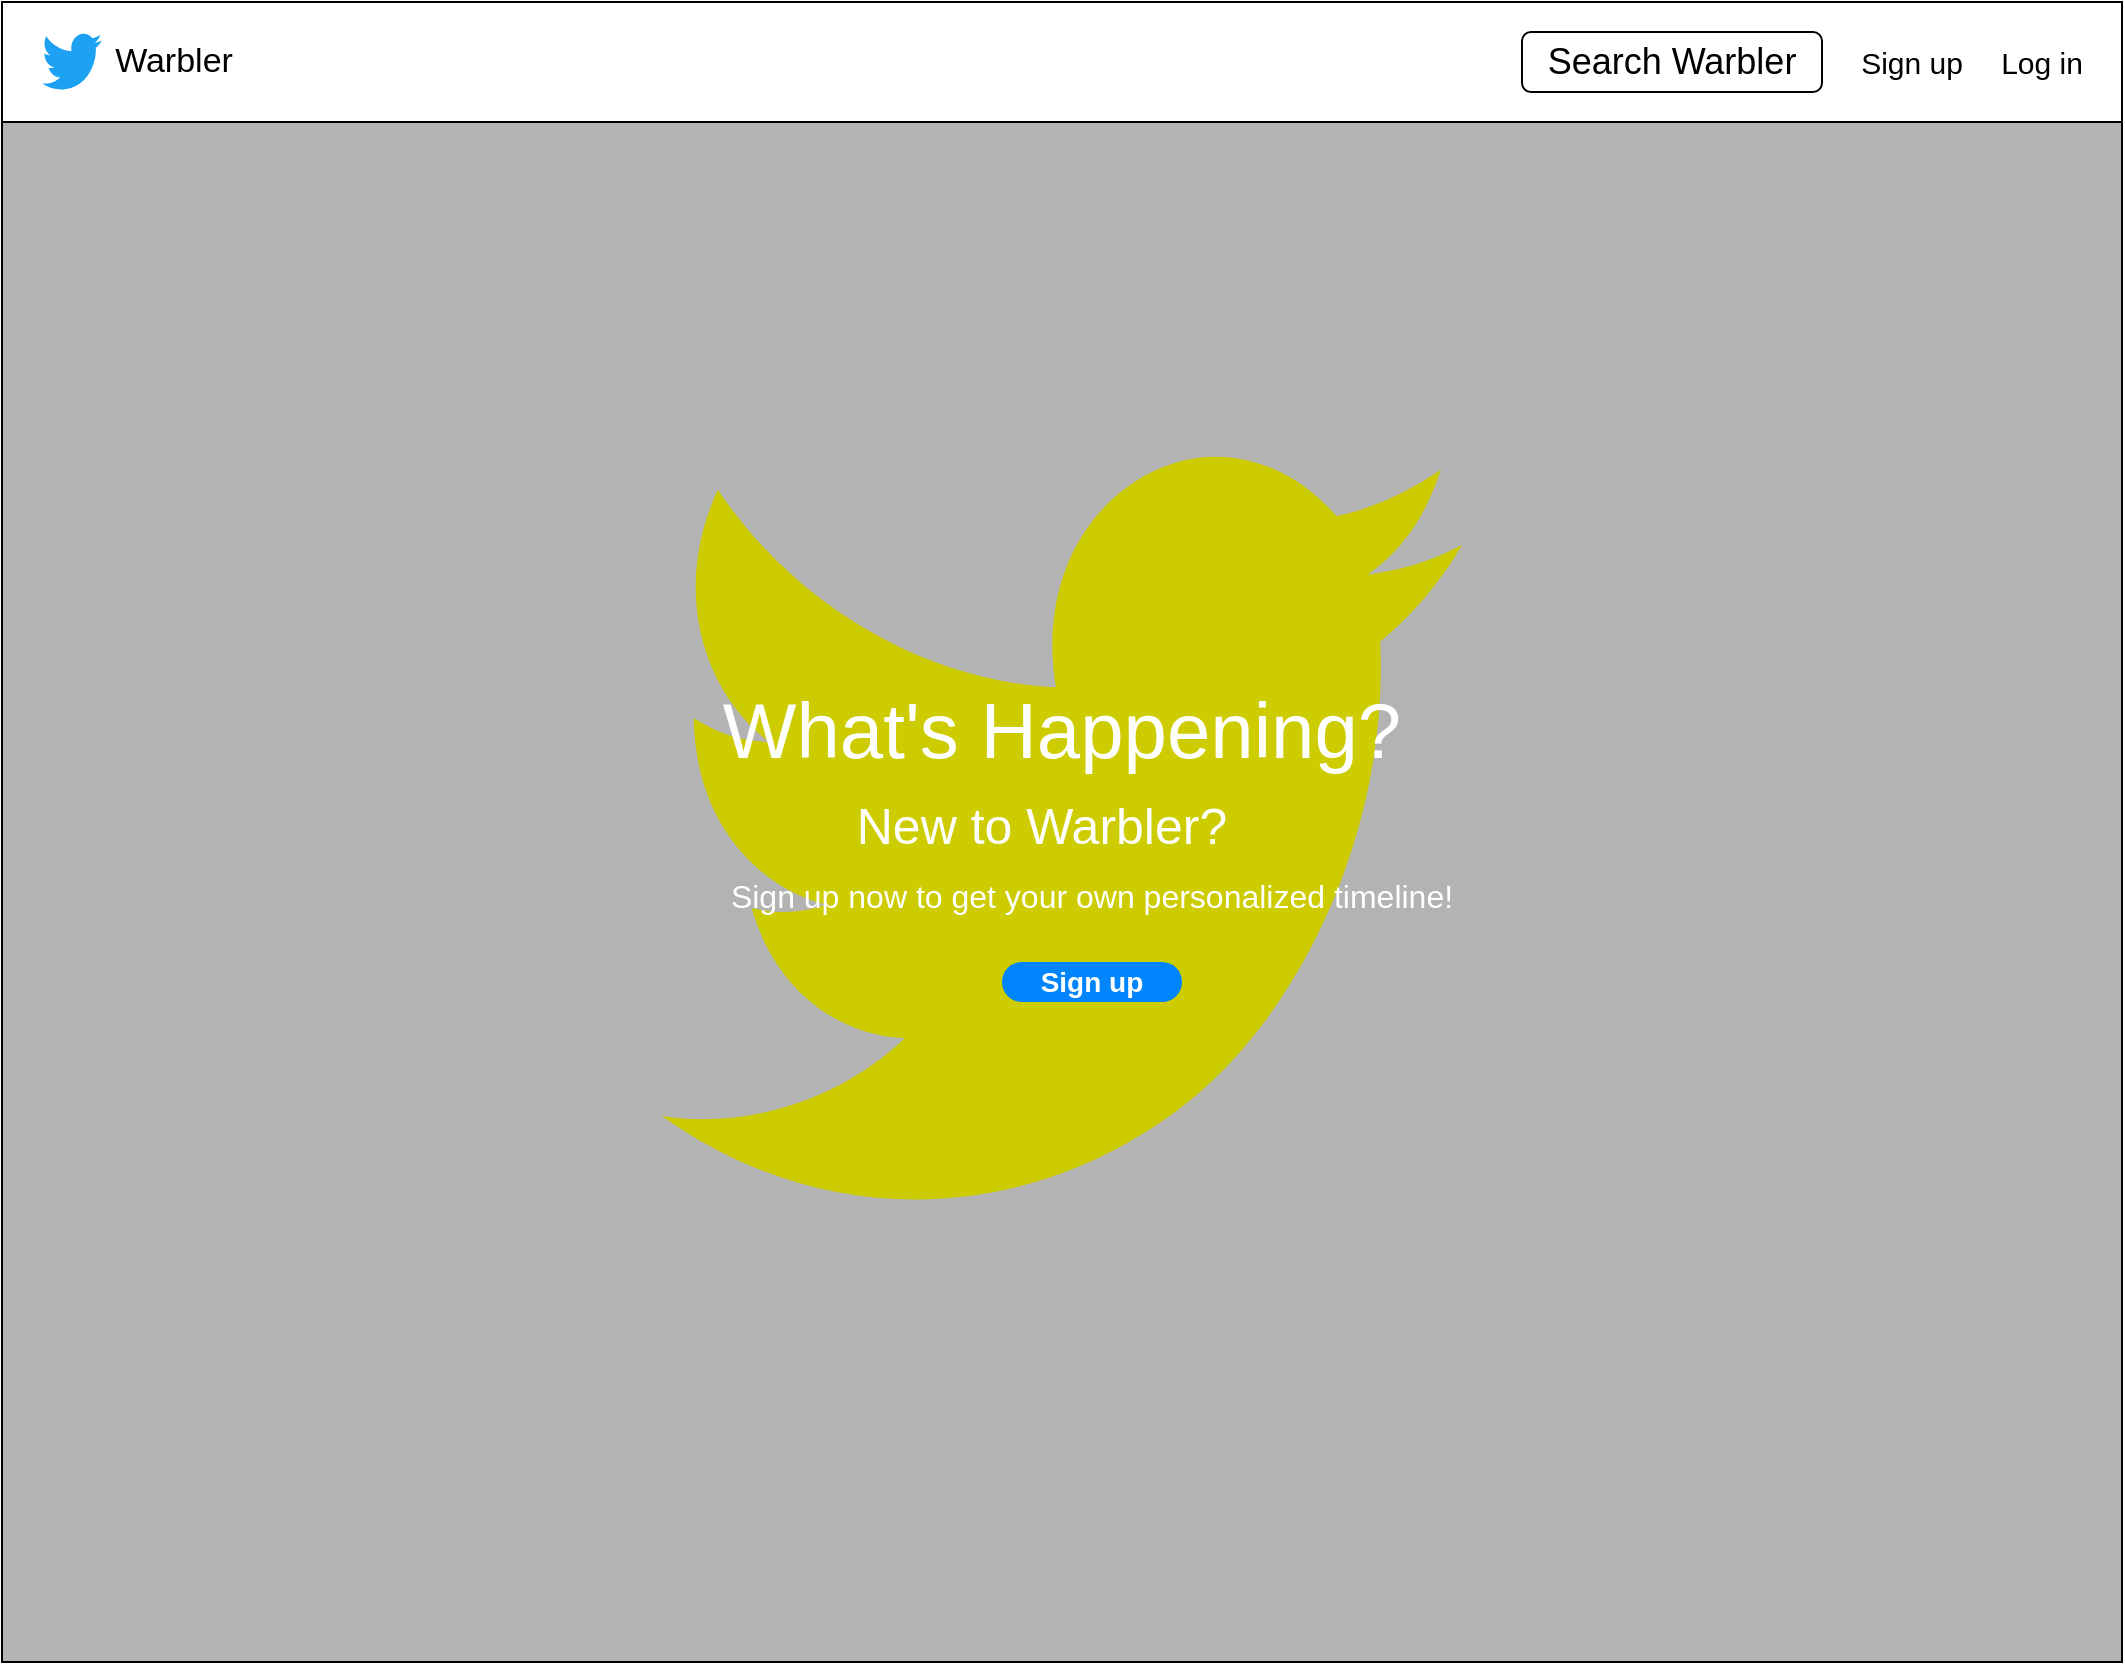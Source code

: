 <mxfile version="14.5.1" type="device" pages="2"><diagram id="dJmUaClmwjKYRYv_it9e" name="home-anon.html"><mxGraphModel dx="1202" dy="706" grid="1" gridSize="10" guides="1" tooltips="1" connect="1" arrows="1" fold="1" page="1" pageScale="1" pageWidth="1100" pageHeight="850" math="0" shadow="0"><root><mxCell id="0"/><mxCell id="1" parent="0"/><object label="" nav-bar="nav-bar" id="8T4joo9wwXFXFYQ_jkRg-1"><mxCell style="group" vertex="1" connectable="0" parent="1"><mxGeometry x="20" y="10" width="1060" height="60" as="geometry"/></mxCell></object><mxCell id="8T4joo9wwXFXFYQ_jkRg-2" value="" style="group" vertex="1" connectable="0" parent="8T4joo9wwXFXFYQ_jkRg-1"><mxGeometry width="1060" height="60" as="geometry"/></mxCell><mxCell id="8T4joo9wwXFXFYQ_jkRg-3" value="" style="rounded=0;whiteSpace=wrap;html=1;fontSize=18;" vertex="1" parent="8T4joo9wwXFXFYQ_jkRg-2"><mxGeometry width="1060" height="60" as="geometry"/></mxCell><mxCell id="8T4joo9wwXFXFYQ_jkRg-4" value="Search Warbler" style="rounded=1;whiteSpace=wrap;html=1;fontSize=18;" vertex="1" parent="8T4joo9wwXFXFYQ_jkRg-2"><mxGeometry x="760" y="15" width="150" height="30" as="geometry"/></mxCell><mxCell id="8T4joo9wwXFXFYQ_jkRg-5" value="Log in" style="text;html=1;strokeColor=none;fillColor=none;align=center;verticalAlign=middle;whiteSpace=wrap;rounded=0;fontSize=15;" vertex="1" parent="8T4joo9wwXFXFYQ_jkRg-2"><mxGeometry x="990" y="20" width="60" height="20" as="geometry"/></mxCell><UserObject label="Sign up" link="data:page/id,WGBKVk4onZFRjyqsuLhg" id="8T4joo9wwXFXFYQ_jkRg-6"><mxCell style="text;html=1;strokeColor=none;fillColor=none;align=center;verticalAlign=middle;whiteSpace=wrap;rounded=0;fontSize=15;" vertex="1" parent="8T4joo9wwXFXFYQ_jkRg-2"><mxGeometry x="920" y="20" width="70" height="20" as="geometry"/></mxCell></UserObject><mxCell id="8T4joo9wwXFXFYQ_jkRg-7" value="" style="group" vertex="1" connectable="0" parent="8T4joo9wwXFXFYQ_jkRg-2"><mxGeometry x="20" y="15" width="91" height="30" as="geometry"/></mxCell><mxCell id="8T4joo9wwXFXFYQ_jkRg-8" value="" style="dashed=0;outlineConnect=0;html=1;align=center;labelPosition=center;verticalLabelPosition=bottom;verticalAlign=top;shape=mxgraph.weblogos.twitter;fillColor=#1DA1F2;strokeColor=none;labelBackgroundColor=none;fontSize=14;fontColor=#FFFFFF;" vertex="1" parent="8T4joo9wwXFXFYQ_jkRg-7"><mxGeometry width="30" height="30" as="geometry"/></mxCell><mxCell id="8T4joo9wwXFXFYQ_jkRg-9" value="Warbler" style="text;html=1;strokeColor=none;fillColor=none;align=center;verticalAlign=middle;whiteSpace=wrap;rounded=0;labelBackgroundColor=none;fontSize=17;" vertex="1" parent="8T4joo9wwXFXFYQ_jkRg-7"><mxGeometry x="41" y="5" width="50" height="20" as="geometry"/></mxCell><mxCell id="8T4joo9wwXFXFYQ_jkRg-10" value="" style="rounded=0;whiteSpace=wrap;html=1;fontSize=15;labelBackgroundColor=none;fontColor=#FFFFFF;fillColor=#B3B3B3;" vertex="1" parent="1"><mxGeometry x="20" y="70" width="1060" height="770" as="geometry"/></mxCell><mxCell id="8T4joo9wwXFXFYQ_jkRg-11" value="" style="group" vertex="1" connectable="0" parent="1"><mxGeometry x="350" y="225" width="410" height="400" as="geometry"/></mxCell><mxCell id="8T4joo9wwXFXFYQ_jkRg-12" value="" style="dashed=0;outlineConnect=0;html=1;align=center;labelPosition=center;verticalLabelPosition=bottom;verticalAlign=top;shape=mxgraph.weblogos.twitter;strokeColor=none;labelBackgroundColor=none;fontSize=15;fontColor=#FFFFFF;fillColor=#CCCC00;" vertex="1" parent="8T4joo9wwXFXFYQ_jkRg-11"><mxGeometry width="400" height="400" as="geometry"/></mxCell><mxCell id="8T4joo9wwXFXFYQ_jkRg-13" value="What's Happening?" style="text;html=1;strokeColor=none;fillColor=none;align=center;verticalAlign=middle;whiteSpace=wrap;rounded=0;labelBackgroundColor=none;fontSize=39;fontColor=#FFFFFF;" vertex="1" parent="8T4joo9wwXFXFYQ_jkRg-11"><mxGeometry x="10" y="125" width="380" height="50" as="geometry"/></mxCell><mxCell id="8T4joo9wwXFXFYQ_jkRg-14" value="&lt;font style=&quot;font-size: 25px&quot;&gt;New to Warbler?&lt;/font&gt;" style="text;html=1;strokeColor=none;fillColor=none;align=center;verticalAlign=middle;whiteSpace=wrap;rounded=0;labelBackgroundColor=none;fontSize=39;fontColor=#FFFFFF;" vertex="1" parent="8T4joo9wwXFXFYQ_jkRg-11"><mxGeometry x="30" y="175" width="320" height="35" as="geometry"/></mxCell><mxCell id="8T4joo9wwXFXFYQ_jkRg-15" value="&lt;font style=&quot;font-size: 16px&quot;&gt;Sign up now to get your own personalized timeline!&lt;/font&gt;" style="text;html=1;strokeColor=none;fillColor=none;align=center;verticalAlign=middle;whiteSpace=wrap;rounded=0;labelBackgroundColor=none;fontSize=24;fontColor=#FFFFFF;" vertex="1" parent="8T4joo9wwXFXFYQ_jkRg-11"><mxGeometry x="20" y="220" width="390" height="20" as="geometry"/></mxCell><UserObject label="Sign up" link="data:page/id,WGBKVk4onZFRjyqsuLhg" id="8T4joo9wwXFXFYQ_jkRg-16"><mxCell style="rounded=1;whiteSpace=wrap;html=1;arcSize=50;strokeColor=none;strokeWidth=1;fillColor=#0085FC;fontColor=#FFFFFF;whiteSpace=wrap;align=center;verticalAlign=middle;spacingLeft=0;fontStyle=1;fontSize=14;spacing=10;labelBackgroundColor=none;" vertex="1" parent="8T4joo9wwXFXFYQ_jkRg-11"><mxGeometry x="170" y="265" width="90" height="20" as="geometry"/></mxCell></UserObject></root></mxGraphModel></diagram><diagram id="WGBKVk4onZFRjyqsuLhg" name="signup.html"><mxGraphModel dx="1460" dy="857" grid="1" gridSize="10" guides="1" tooltips="1" connect="1" arrows="1" fold="1" page="1" pageScale="1" pageWidth="1100" pageHeight="850" math="0" shadow="0"><root><mxCell id="dK0Cz09TTyD2RsGhJP8B-0"/><mxCell id="dK0Cz09TTyD2RsGhJP8B-1" parent="dK0Cz09TTyD2RsGhJP8B-0"/><object label="" nav-bar="nav-bar" id="QcAHWOye59twcJqv5Raq-0"><mxCell style="group;fillColor=#99CCFF;gradientDirection=east;gradientColor=#99FFCC;" vertex="1" connectable="0" parent="dK0Cz09TTyD2RsGhJP8B-1"><mxGeometry x="20" y="10" width="1060" height="60" as="geometry"/></mxCell></object><mxCell id="QcAHWOye59twcJqv5Raq-1" value="" style="group;fillColor=#99CCFF;gradientDirection=east;gradientColor=#99FFCC;" vertex="1" connectable="0" parent="QcAHWOye59twcJqv5Raq-0"><mxGeometry width="1060" height="60" as="geometry"/></mxCell><mxCell id="QcAHWOye59twcJqv5Raq-2" value="" style="rounded=0;whiteSpace=wrap;html=1;fontSize=18;" vertex="1" parent="QcAHWOye59twcJqv5Raq-1"><mxGeometry width="1060" height="60" as="geometry"/></mxCell><mxCell id="QcAHWOye59twcJqv5Raq-4" value="Log in" style="text;html=1;strokeColor=none;fillColor=none;align=center;verticalAlign=middle;whiteSpace=wrap;rounded=0;fontSize=15;" vertex="1" parent="QcAHWOye59twcJqv5Raq-1"><mxGeometry x="990" y="20" width="60" height="20" as="geometry"/></mxCell><UserObject label="Sign up" id="QcAHWOye59twcJqv5Raq-5"><mxCell style="text;html=1;strokeColor=none;fillColor=none;align=center;verticalAlign=middle;whiteSpace=wrap;rounded=0;fontSize=15;" vertex="1" parent="QcAHWOye59twcJqv5Raq-1"><mxGeometry x="920" y="20" width="70" height="20" as="geometry"/></mxCell></UserObject><mxCell id="QcAHWOye59twcJqv5Raq-6" value="" style="group" vertex="1" connectable="0" parent="QcAHWOye59twcJqv5Raq-1"><mxGeometry x="520" y="15" width="91" height="30" as="geometry"/></mxCell><mxCell id="QcAHWOye59twcJqv5Raq-7" value="" style="dashed=0;outlineConnect=0;html=1;align=center;labelPosition=center;verticalLabelPosition=bottom;verticalAlign=top;shape=mxgraph.weblogos.twitter;fillColor=#1DA1F2;strokeColor=none;labelBackgroundColor=none;fontSize=14;fontColor=#FFFFFF;" vertex="1" parent="QcAHWOye59twcJqv5Raq-6"><mxGeometry width="30" height="30" as="geometry"/></mxCell><mxCell id="FtX0KdLoZ3dA4ClSrHVU-0" value="" style="rounded=0;whiteSpace=wrap;html=1;fontSize=15;labelBackgroundColor=none;fontColor=#FFFFFF;fillColor=#FFFFFF;" vertex="1" parent="dK0Cz09TTyD2RsGhJP8B-1"><mxGeometry x="20" y="70" width="1060" height="770" as="geometry"/></mxCell><mxCell id="FtX0KdLoZ3dA4ClSrHVU-9" value="Useername" style="html=1;shadow=0;dashed=0;shape=mxgraph.bootstrap.rrect;rSize=5;fillColor=none;strokeColor=#999999;align=left;spacing=15;fontSize=14;fontColor=#6C767D;" vertex="1" parent="dK0Cz09TTyD2RsGhJP8B-1"><mxGeometry width="420" height="30" relative="1" as="geometry"><mxPoint x="340" y="225" as="offset"/></mxGeometry></mxCell><mxCell id="FtX0KdLoZ3dA4ClSrHVU-11" value="E-mail" style="html=1;shadow=0;dashed=0;shape=mxgraph.bootstrap.rrect;rSize=5;fillColor=none;strokeColor=#999999;align=left;spacing=15;fontSize=14;fontColor=#6C767D;" vertex="1" parent="dK0Cz09TTyD2RsGhJP8B-1"><mxGeometry width="420" height="30" relative="1" as="geometry"><mxPoint x="340" y="273" as="offset"/></mxGeometry></mxCell><mxCell id="FtX0KdLoZ3dA4ClSrHVU-12" value="Join Warbler today." style="text;html=1;strokeColor=none;fillColor=none;align=left;verticalAlign=middle;whiteSpace=wrap;rounded=0;fontSize=29;" vertex="1" parent="dK0Cz09TTyD2RsGhJP8B-1"><mxGeometry x="340" y="190" width="420" height="20" as="geometry"/></mxCell><mxCell id="FtX0KdLoZ3dA4ClSrHVU-13" value="Password" style="html=1;shadow=0;dashed=0;shape=mxgraph.bootstrap.rrect;rSize=5;fillColor=none;strokeColor=#999999;align=left;spacing=15;fontSize=14;fontColor=#6C767D;" vertex="1" parent="dK0Cz09TTyD2RsGhJP8B-1"><mxGeometry width="420" height="30" relative="1" as="geometry"><mxPoint x="340" y="320" as="offset"/></mxGeometry></mxCell><mxCell id="FtX0KdLoZ3dA4ClSrHVU-14" value="(Optional) Image URL" style="html=1;shadow=0;dashed=0;shape=mxgraph.bootstrap.rrect;rSize=5;fillColor=none;strokeColor=#999999;align=left;spacing=15;fontSize=14;fontColor=#6C767D;" vertex="1" parent="dK0Cz09TTyD2RsGhJP8B-1"><mxGeometry width="420" height="30" relative="1" as="geometry"><mxPoint x="340" y="370" as="offset"/></mxGeometry></mxCell><mxCell id="FtX0KdLoZ3dA4ClSrHVU-15" value="Sign me up!" style="rounded=1;whiteSpace=wrap;html=1;arcSize=50;strokeColor=none;strokeWidth=1;fillColor=#0085FC;fontColor=#FFFFFF;whiteSpace=wrap;align=center;verticalAlign=middle;spacingLeft=0;fontStyle=1;fontSize=14;spacing=10;" vertex="1" parent="dK0Cz09TTyD2RsGhJP8B-1"><mxGeometry x="340" y="425" width="100" height="25" as="geometry"/></mxCell></root></mxGraphModel></diagram></mxfile>